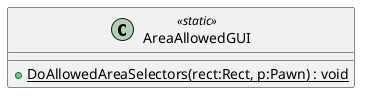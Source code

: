@startuml
class AreaAllowedGUI <<static>> {
    + {static} DoAllowedAreaSelectors(rect:Rect, p:Pawn) : void
}
@enduml
